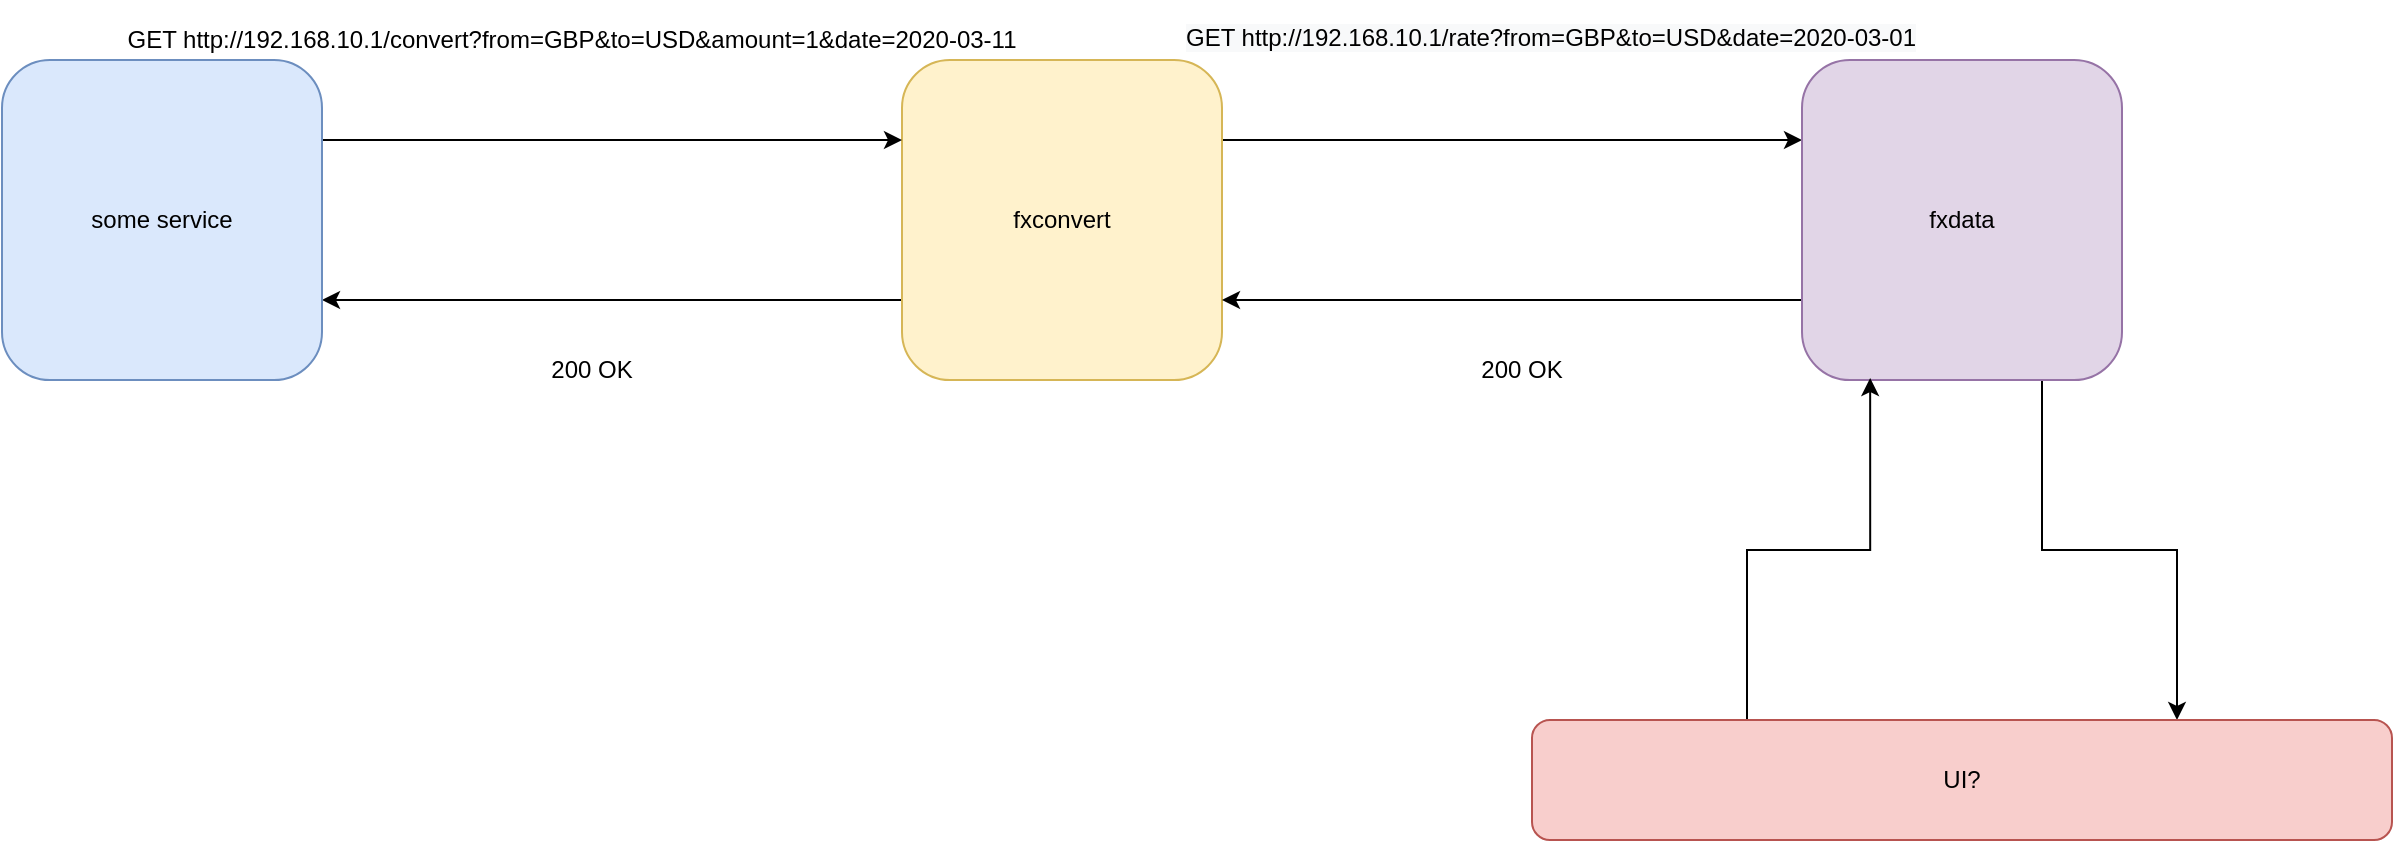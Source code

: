 <mxfile version="14.4.7" type="device"><diagram id="IdYT-npKdkBOI_DJtr3Z" name="Page-1"><mxGraphModel dx="2272" dy="662" grid="1" gridSize="10" guides="1" tooltips="1" connect="1" arrows="1" fold="1" page="1" pageScale="1" pageWidth="850" pageHeight="1100" math="0" shadow="0"><root><mxCell id="0"/><mxCell id="1" parent="0"/><mxCell id="elyAAq1gvldNi-92KZsC-5" style="edgeStyle=orthogonalEdgeStyle;rounded=0;orthogonalLoop=1;jettySize=auto;html=1;exitX=0;exitY=0.75;exitDx=0;exitDy=0;entryX=1;entryY=0.75;entryDx=0;entryDy=0;" parent="1" source="elyAAq1gvldNi-92KZsC-1" target="elyAAq1gvldNi-92KZsC-3" edge="1"><mxGeometry relative="1" as="geometry"/></mxCell><mxCell id="elyAAq1gvldNi-92KZsC-6" style="edgeStyle=orthogonalEdgeStyle;rounded=0;orthogonalLoop=1;jettySize=auto;html=1;exitX=1;exitY=0.25;exitDx=0;exitDy=0;entryX=0;entryY=0.25;entryDx=0;entryDy=0;" parent="1" source="elyAAq1gvldNi-92KZsC-1" target="elyAAq1gvldNi-92KZsC-2" edge="1"><mxGeometry relative="1" as="geometry"/></mxCell><mxCell id="elyAAq1gvldNi-92KZsC-1" value="fxconvert" style="rounded=1;whiteSpace=wrap;html=1;fillColor=#fff2cc;strokeColor=#d6b656;" parent="1" vertex="1"><mxGeometry x="170" y="260" width="160" height="160" as="geometry"/></mxCell><mxCell id="elyAAq1gvldNi-92KZsC-7" style="edgeStyle=orthogonalEdgeStyle;rounded=0;orthogonalLoop=1;jettySize=auto;html=1;exitX=0;exitY=0.75;exitDx=0;exitDy=0;entryX=1;entryY=0.75;entryDx=0;entryDy=0;" parent="1" source="elyAAq1gvldNi-92KZsC-2" target="elyAAq1gvldNi-92KZsC-1" edge="1"><mxGeometry relative="1" as="geometry"/></mxCell><mxCell id="elyAAq1gvldNi-92KZsC-16" style="edgeStyle=orthogonalEdgeStyle;rounded=0;orthogonalLoop=1;jettySize=auto;html=1;exitX=0.75;exitY=1;exitDx=0;exitDy=0;entryX=0.75;entryY=0;entryDx=0;entryDy=0;" parent="1" source="elyAAq1gvldNi-92KZsC-2" target="elyAAq1gvldNi-92KZsC-13" edge="1"><mxGeometry relative="1" as="geometry"/></mxCell><mxCell id="elyAAq1gvldNi-92KZsC-2" value="fxdata" style="rounded=1;whiteSpace=wrap;html=1;fillColor=#e1d5e7;strokeColor=#9673a6;" parent="1" vertex="1"><mxGeometry x="620" y="260" width="160" height="160" as="geometry"/></mxCell><mxCell id="elyAAq1gvldNi-92KZsC-4" style="edgeStyle=orthogonalEdgeStyle;rounded=0;orthogonalLoop=1;jettySize=auto;html=1;exitX=1;exitY=0.25;exitDx=0;exitDy=0;entryX=0;entryY=0.25;entryDx=0;entryDy=0;" parent="1" source="elyAAq1gvldNi-92KZsC-3" target="elyAAq1gvldNi-92KZsC-1" edge="1"><mxGeometry relative="1" as="geometry"/></mxCell><mxCell id="elyAAq1gvldNi-92KZsC-3" value="some service" style="rounded=1;whiteSpace=wrap;html=1;fillColor=#dae8fc;strokeColor=#6c8ebf;" parent="1" vertex="1"><mxGeometry x="-280" y="260" width="160" height="160" as="geometry"/></mxCell><mxCell id="elyAAq1gvldNi-92KZsC-8" value="GET http://192.168.10.1/convert?from=GBP&amp;amp;to=USD&amp;amp;amount=1&amp;amp;date=2020-03-11" style="text;html=1;strokeColor=none;fillColor=none;align=center;verticalAlign=middle;whiteSpace=wrap;rounded=0;" parent="1" vertex="1"><mxGeometry x="-220" y="230" width="450" height="40" as="geometry"/></mxCell><mxCell id="elyAAq1gvldNi-92KZsC-10" value="200 OK&lt;br&gt;" style="text;html=1;strokeColor=none;fillColor=none;align=center;verticalAlign=middle;whiteSpace=wrap;rounded=0;" parent="1" vertex="1"><mxGeometry x="-40" y="400" width="110" height="30" as="geometry"/></mxCell><mxCell id="elyAAq1gvldNi-92KZsC-11" value="&lt;span style=&quot;color: rgb(0 , 0 , 0) ; font-family: &amp;#34;helvetica&amp;#34; ; font-size: 12px ; font-style: normal ; font-weight: 400 ; letter-spacing: normal ; text-align: center ; text-indent: 0px ; text-transform: none ; word-spacing: 0px ; background-color: rgb(248 , 249 , 250) ; display: inline ; float: none&quot;&gt;GET http://192.168.10.1/rate?from=GBP&amp;amp;to=USD&amp;amp;date=2020-03-01&lt;/span&gt;" style="text;whiteSpace=wrap;html=1;" parent="1" vertex="1"><mxGeometry x="310" y="235" width="370" height="30" as="geometry"/></mxCell><mxCell id="elyAAq1gvldNi-92KZsC-14" style="edgeStyle=orthogonalEdgeStyle;rounded=0;orthogonalLoop=1;jettySize=auto;html=1;exitX=0.25;exitY=0;exitDx=0;exitDy=0;entryX=0.213;entryY=0.994;entryDx=0;entryDy=0;entryPerimeter=0;" parent="1" source="elyAAq1gvldNi-92KZsC-13" target="elyAAq1gvldNi-92KZsC-2" edge="1"><mxGeometry relative="1" as="geometry"/></mxCell><mxCell id="elyAAq1gvldNi-92KZsC-13" value="UI?" style="rounded=1;whiteSpace=wrap;html=1;fillColor=#f8cecc;strokeColor=#b85450;" parent="1" vertex="1"><mxGeometry x="485" y="590" width="430" height="60" as="geometry"/></mxCell><mxCell id="E-51-_M9uJej2YoIGzUq-1" value="200 OK&lt;br&gt;" style="text;html=1;strokeColor=none;fillColor=none;align=center;verticalAlign=middle;whiteSpace=wrap;rounded=0;" vertex="1" parent="1"><mxGeometry x="425" y="400" width="110" height="30" as="geometry"/></mxCell></root></mxGraphModel></diagram></mxfile>